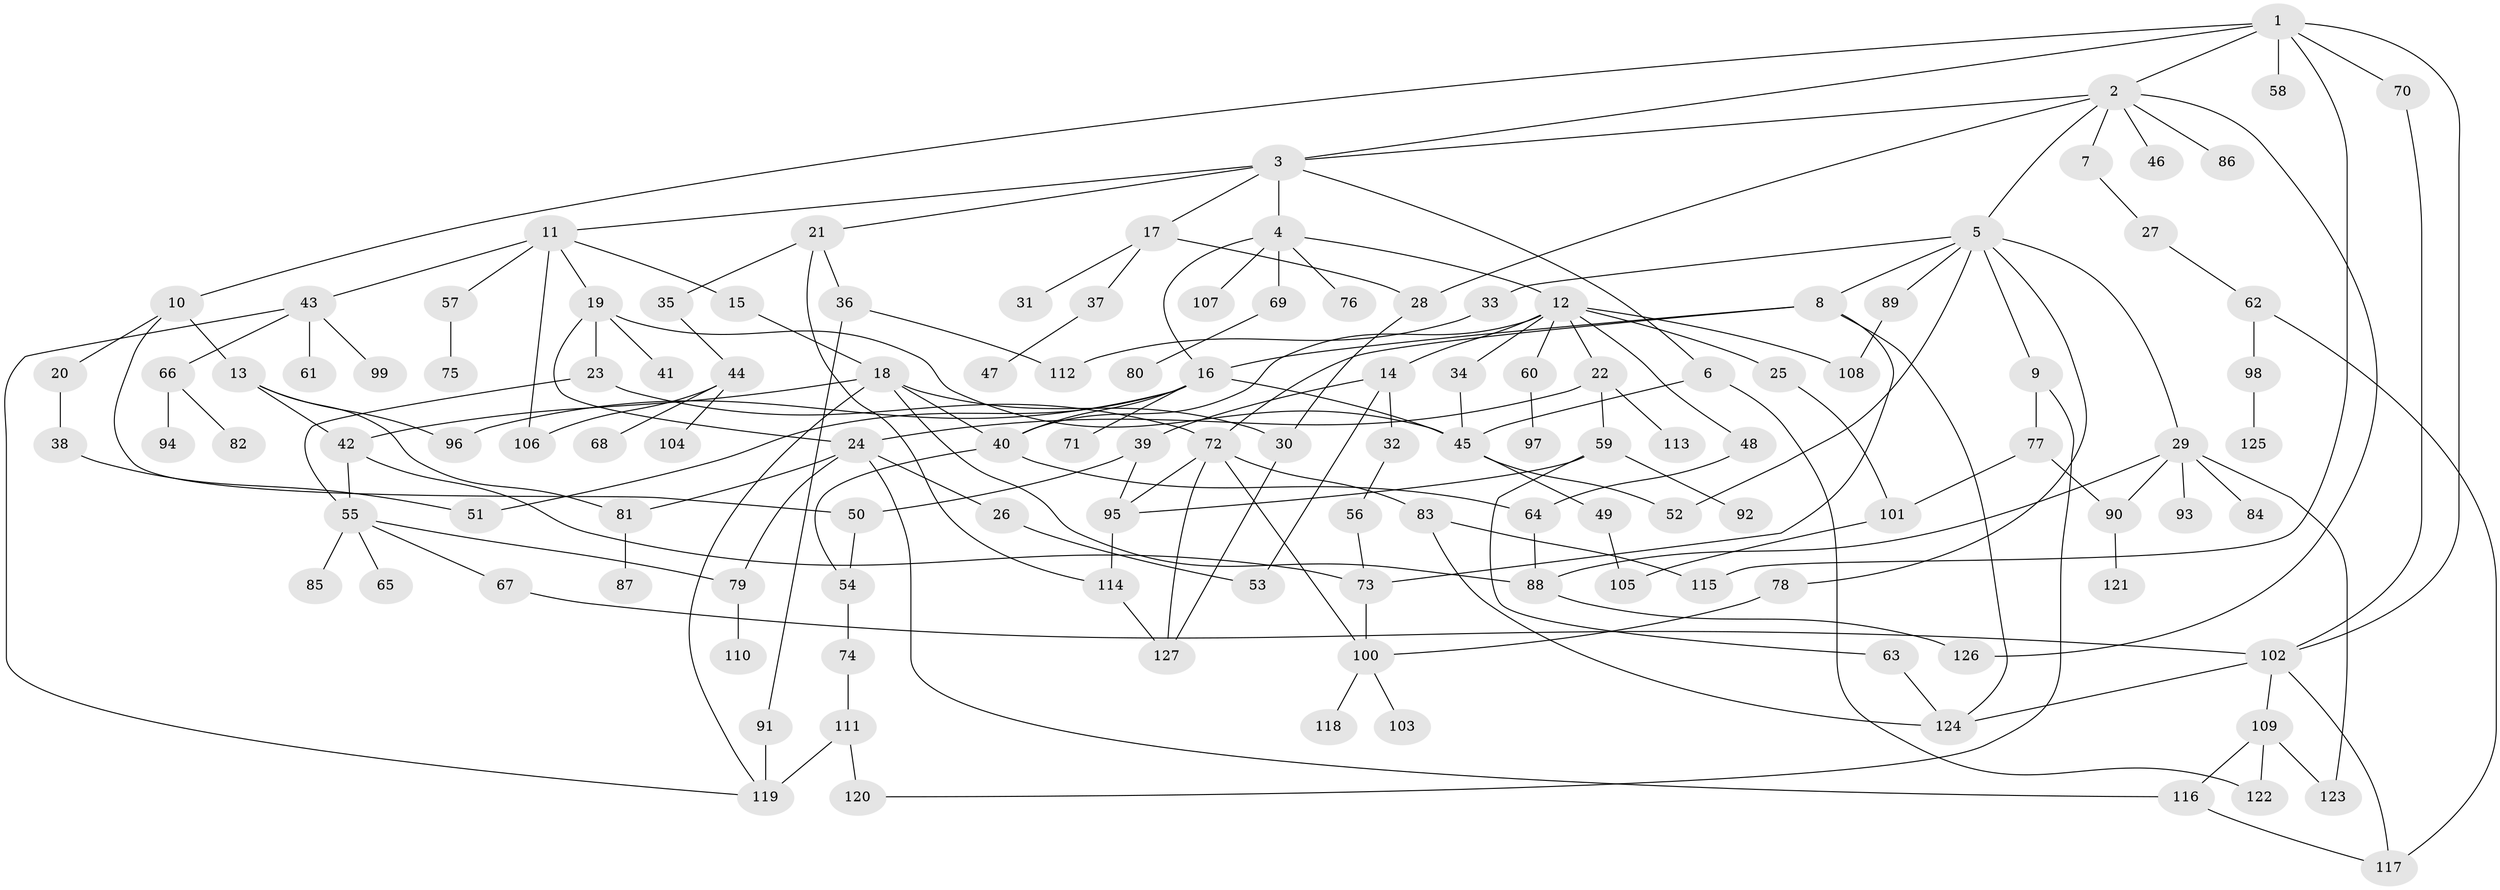 // coarse degree distribution, {5: 0.07894736842105263, 10: 0.02631578947368421, 6: 0.02631578947368421, 4: 0.06578947368421052, 12: 0.013157894736842105, 1: 0.32894736842105265, 2: 0.32894736842105265, 7: 0.013157894736842105, 3: 0.09210526315789473, 13: 0.013157894736842105, 16: 0.013157894736842105}
// Generated by graph-tools (version 1.1) at 2025/44/03/04/25 21:44:18]
// undirected, 127 vertices, 181 edges
graph export_dot {
graph [start="1"]
  node [color=gray90,style=filled];
  1;
  2;
  3;
  4;
  5;
  6;
  7;
  8;
  9;
  10;
  11;
  12;
  13;
  14;
  15;
  16;
  17;
  18;
  19;
  20;
  21;
  22;
  23;
  24;
  25;
  26;
  27;
  28;
  29;
  30;
  31;
  32;
  33;
  34;
  35;
  36;
  37;
  38;
  39;
  40;
  41;
  42;
  43;
  44;
  45;
  46;
  47;
  48;
  49;
  50;
  51;
  52;
  53;
  54;
  55;
  56;
  57;
  58;
  59;
  60;
  61;
  62;
  63;
  64;
  65;
  66;
  67;
  68;
  69;
  70;
  71;
  72;
  73;
  74;
  75;
  76;
  77;
  78;
  79;
  80;
  81;
  82;
  83;
  84;
  85;
  86;
  87;
  88;
  89;
  90;
  91;
  92;
  93;
  94;
  95;
  96;
  97;
  98;
  99;
  100;
  101;
  102;
  103;
  104;
  105;
  106;
  107;
  108;
  109;
  110;
  111;
  112;
  113;
  114;
  115;
  116;
  117;
  118;
  119;
  120;
  121;
  122;
  123;
  124;
  125;
  126;
  127;
  1 -- 2;
  1 -- 10;
  1 -- 58;
  1 -- 70;
  1 -- 115;
  1 -- 3;
  1 -- 102;
  2 -- 3;
  2 -- 5;
  2 -- 7;
  2 -- 28;
  2 -- 46;
  2 -- 86;
  2 -- 126;
  3 -- 4;
  3 -- 6;
  3 -- 11;
  3 -- 17;
  3 -- 21;
  4 -- 12;
  4 -- 69;
  4 -- 76;
  4 -- 107;
  4 -- 16;
  5 -- 8;
  5 -- 9;
  5 -- 29;
  5 -- 33;
  5 -- 78;
  5 -- 89;
  5 -- 52;
  6 -- 122;
  6 -- 45;
  7 -- 27;
  8 -- 16;
  8 -- 124;
  8 -- 73;
  8 -- 72;
  9 -- 77;
  9 -- 120;
  10 -- 13;
  10 -- 20;
  10 -- 50;
  11 -- 15;
  11 -- 19;
  11 -- 43;
  11 -- 57;
  11 -- 106;
  12 -- 14;
  12 -- 22;
  12 -- 25;
  12 -- 34;
  12 -- 48;
  12 -- 60;
  12 -- 108;
  12 -- 40;
  13 -- 96;
  13 -- 42;
  13 -- 81;
  14 -- 32;
  14 -- 39;
  14 -- 53;
  15 -- 18;
  16 -- 51;
  16 -- 71;
  16 -- 40;
  16 -- 45;
  16 -- 96;
  17 -- 31;
  17 -- 37;
  17 -- 28;
  18 -- 30;
  18 -- 40;
  18 -- 42;
  18 -- 119;
  18 -- 88;
  19 -- 23;
  19 -- 24;
  19 -- 41;
  19 -- 45;
  20 -- 38;
  21 -- 35;
  21 -- 36;
  21 -- 114;
  22 -- 59;
  22 -- 113;
  22 -- 24;
  23 -- 72;
  23 -- 55;
  24 -- 26;
  24 -- 79;
  24 -- 81;
  24 -- 116;
  25 -- 101;
  26 -- 53;
  27 -- 62;
  28 -- 30;
  29 -- 84;
  29 -- 88;
  29 -- 93;
  29 -- 90;
  29 -- 123;
  30 -- 127;
  32 -- 56;
  33 -- 112;
  34 -- 45;
  35 -- 44;
  36 -- 91;
  36 -- 112;
  37 -- 47;
  38 -- 51;
  39 -- 50;
  39 -- 95;
  40 -- 64;
  40 -- 54;
  42 -- 55;
  42 -- 73;
  43 -- 61;
  43 -- 66;
  43 -- 99;
  43 -- 119;
  44 -- 68;
  44 -- 104;
  44 -- 106;
  45 -- 49;
  45 -- 52;
  48 -- 64;
  49 -- 105;
  50 -- 54;
  54 -- 74;
  55 -- 65;
  55 -- 67;
  55 -- 85;
  55 -- 79;
  56 -- 73;
  57 -- 75;
  59 -- 63;
  59 -- 92;
  59 -- 95;
  60 -- 97;
  62 -- 98;
  62 -- 117;
  63 -- 124;
  64 -- 88;
  66 -- 82;
  66 -- 94;
  67 -- 102;
  69 -- 80;
  70 -- 102;
  72 -- 83;
  72 -- 127;
  72 -- 100;
  72 -- 95;
  73 -- 100;
  74 -- 111;
  77 -- 90;
  77 -- 101;
  78 -- 100;
  79 -- 110;
  81 -- 87;
  83 -- 115;
  83 -- 124;
  88 -- 126;
  89 -- 108;
  90 -- 121;
  91 -- 119;
  95 -- 114;
  98 -- 125;
  100 -- 103;
  100 -- 118;
  101 -- 105;
  102 -- 109;
  102 -- 117;
  102 -- 124;
  109 -- 123;
  109 -- 122;
  109 -- 116;
  111 -- 119;
  111 -- 120;
  114 -- 127;
  116 -- 117;
}
